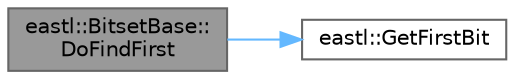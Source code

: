 digraph "eastl::BitsetBase::DoFindFirst"
{
 // LATEX_PDF_SIZE
  bgcolor="transparent";
  edge [fontname=Helvetica,fontsize=10,labelfontname=Helvetica,labelfontsize=10];
  node [fontname=Helvetica,fontsize=10,shape=box,height=0.2,width=0.4];
  rankdir="LR";
  Node1 [id="Node000001",label="eastl::BitsetBase::\lDoFindFirst",height=0.2,width=0.4,color="gray40", fillcolor="grey60", style="filled", fontcolor="black",tooltip=" "];
  Node1 -> Node2 [id="edge2_Node000001_Node000002",color="steelblue1",style="solid",tooltip=" "];
  Node2 [id="Node000002",label="eastl::GetFirstBit",height=0.2,width=0.4,color="grey40", fillcolor="white", style="filled",URL="$namespaceeastl.html#acbe4086607f6ef6cfa59f77a224dae7e",tooltip=" "];
}
